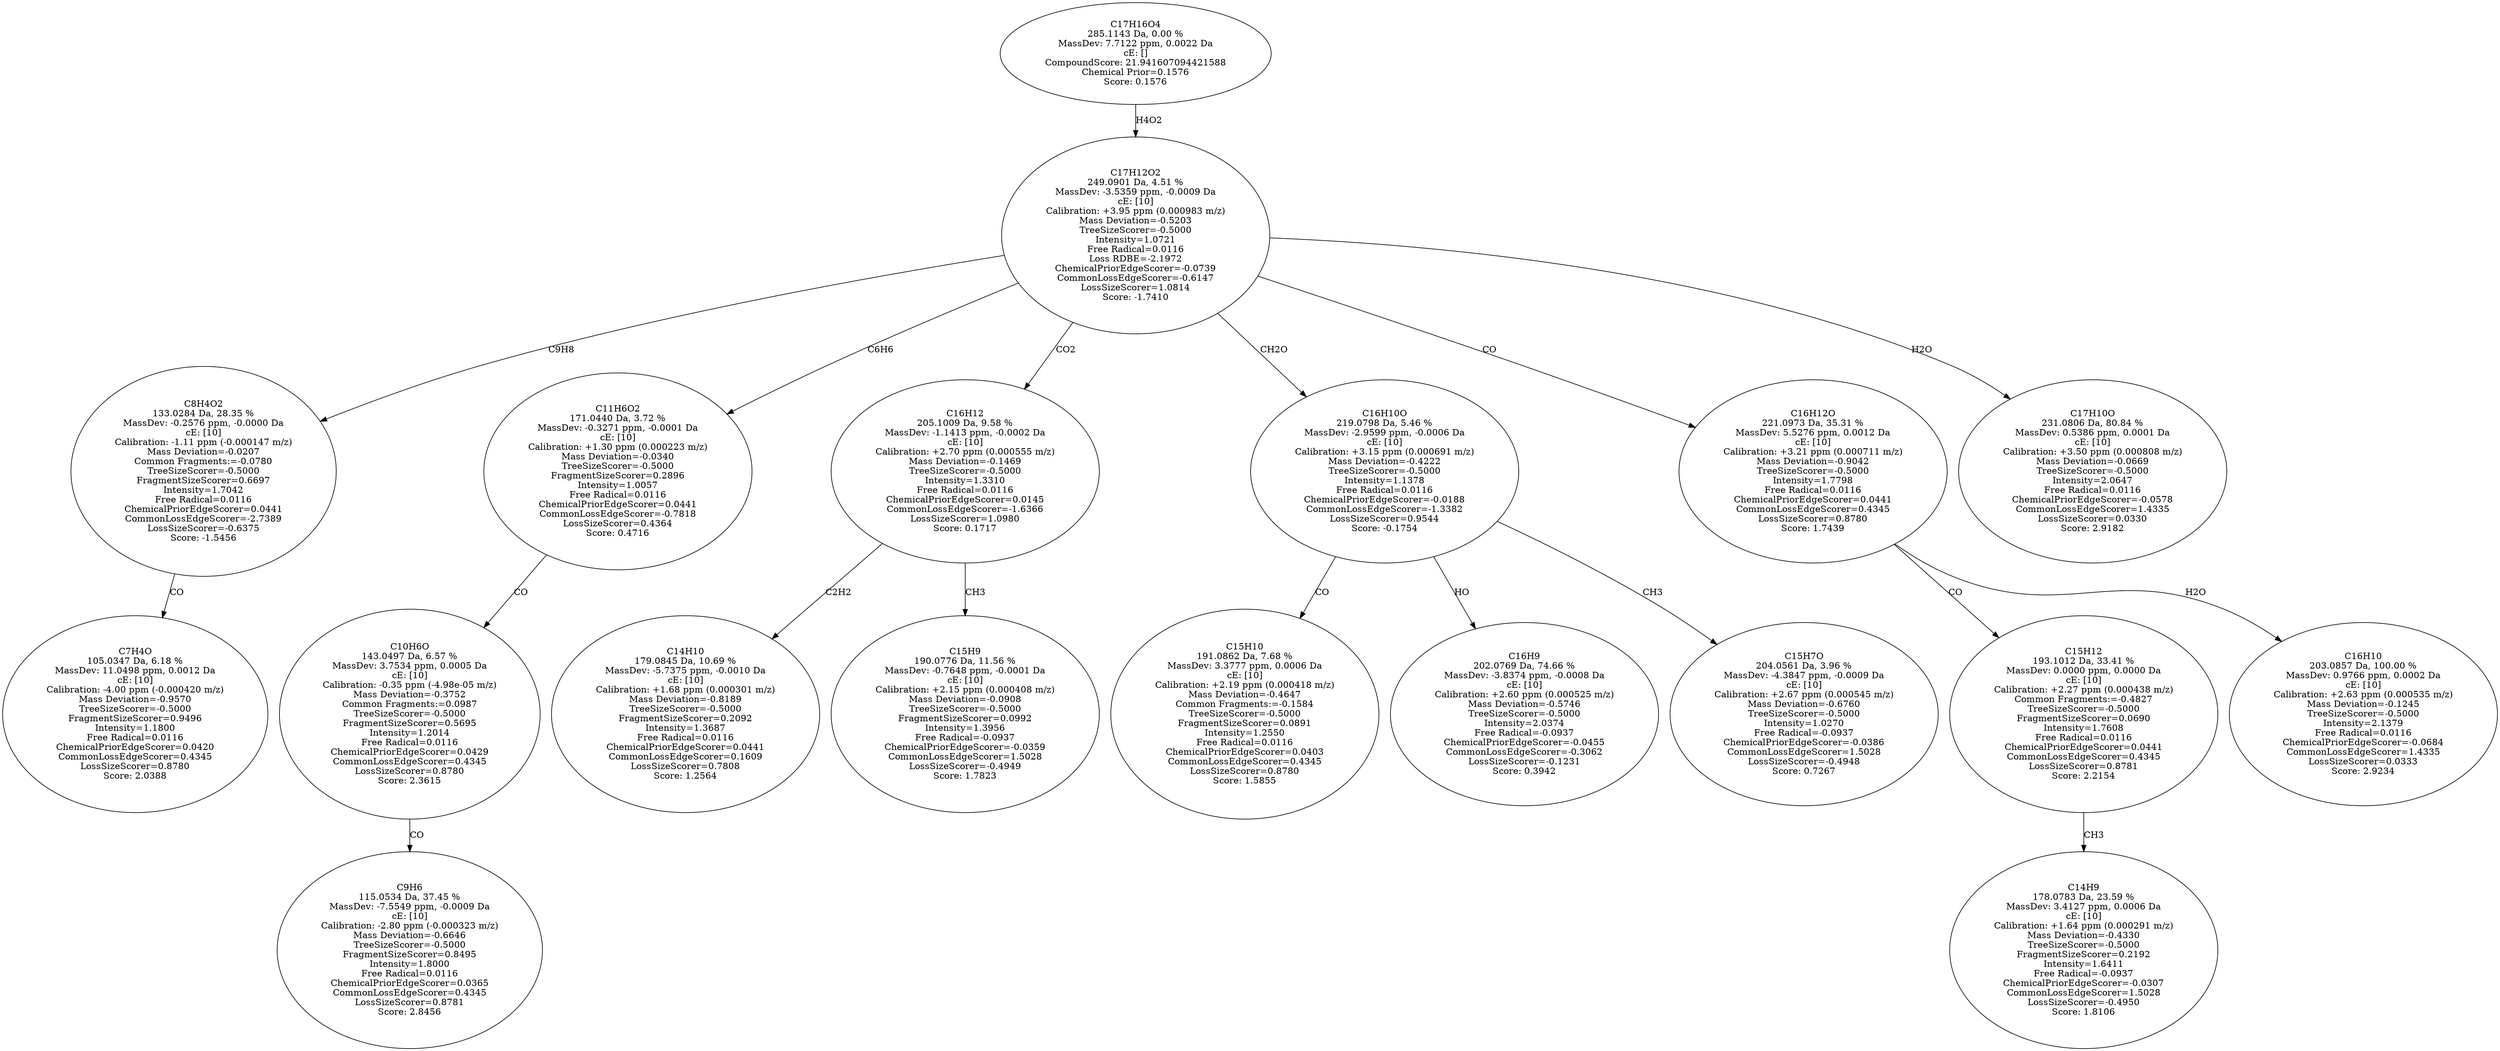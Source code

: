 strict digraph {
v1 [label="C7H4O\n105.0347 Da, 6.18 %\nMassDev: 11.0498 ppm, 0.0012 Da\ncE: [10]\nCalibration: -4.00 ppm (-0.000420 m/z)\nMass Deviation=-0.9570\nTreeSizeScorer=-0.5000\nFragmentSizeScorer=0.9496\nIntensity=1.1800\nFree Radical=0.0116\nChemicalPriorEdgeScorer=0.0420\nCommonLossEdgeScorer=0.4345\nLossSizeScorer=0.8780\nScore: 2.0388"];
v2 [label="C8H4O2\n133.0284 Da, 28.35 %\nMassDev: -0.2576 ppm, -0.0000 Da\ncE: [10]\nCalibration: -1.11 ppm (-0.000147 m/z)\nMass Deviation=-0.0207\nCommon Fragments:=-0.0780\nTreeSizeScorer=-0.5000\nFragmentSizeScorer=0.6697\nIntensity=1.7042\nFree Radical=0.0116\nChemicalPriorEdgeScorer=0.0441\nCommonLossEdgeScorer=-2.7389\nLossSizeScorer=-0.6375\nScore: -1.5456"];
v3 [label="C9H6\n115.0534 Da, 37.45 %\nMassDev: -7.5549 ppm, -0.0009 Da\ncE: [10]\nCalibration: -2.80 ppm (-0.000323 m/z)\nMass Deviation=-0.6646\nTreeSizeScorer=-0.5000\nFragmentSizeScorer=0.8495\nIntensity=1.8000\nFree Radical=0.0116\nChemicalPriorEdgeScorer=0.0365\nCommonLossEdgeScorer=0.4345\nLossSizeScorer=0.8781\nScore: 2.8456"];
v4 [label="C10H6O\n143.0497 Da, 6.57 %\nMassDev: 3.7534 ppm, 0.0005 Da\ncE: [10]\nCalibration: -0.35 ppm (-4.98e-05 m/z)\nMass Deviation=-0.3752\nCommon Fragments:=0.0987\nTreeSizeScorer=-0.5000\nFragmentSizeScorer=0.5695\nIntensity=1.2014\nFree Radical=0.0116\nChemicalPriorEdgeScorer=0.0429\nCommonLossEdgeScorer=0.4345\nLossSizeScorer=0.8780\nScore: 2.3615"];
v5 [label="C11H6O2\n171.0440 Da, 3.72 %\nMassDev: -0.3271 ppm, -0.0001 Da\ncE: [10]\nCalibration: +1.30 ppm (0.000223 m/z)\nMass Deviation=-0.0340\nTreeSizeScorer=-0.5000\nFragmentSizeScorer=0.2896\nIntensity=1.0057\nFree Radical=0.0116\nChemicalPriorEdgeScorer=0.0441\nCommonLossEdgeScorer=-0.7818\nLossSizeScorer=0.4364\nScore: 0.4716"];
v6 [label="C14H10\n179.0845 Da, 10.69 %\nMassDev: -5.7375 ppm, -0.0010 Da\ncE: [10]\nCalibration: +1.68 ppm (0.000301 m/z)\nMass Deviation=-0.8189\nTreeSizeScorer=-0.5000\nFragmentSizeScorer=0.2092\nIntensity=1.3687\nFree Radical=0.0116\nChemicalPriorEdgeScorer=0.0441\nCommonLossEdgeScorer=0.1609\nLossSizeScorer=0.7808\nScore: 1.2564"];
v7 [label="C15H9\n190.0776 Da, 11.56 %\nMassDev: -0.7648 ppm, -0.0001 Da\ncE: [10]\nCalibration: +2.15 ppm (0.000408 m/z)\nMass Deviation=-0.0908\nTreeSizeScorer=-0.5000\nFragmentSizeScorer=0.0992\nIntensity=1.3956\nFree Radical=-0.0937\nChemicalPriorEdgeScorer=-0.0359\nCommonLossEdgeScorer=1.5028\nLossSizeScorer=-0.4949\nScore: 1.7823"];
v8 [label="C16H12\n205.1009 Da, 9.58 %\nMassDev: -1.1413 ppm, -0.0002 Da\ncE: [10]\nCalibration: +2.70 ppm (0.000555 m/z)\nMass Deviation=-0.1469\nTreeSizeScorer=-0.5000\nIntensity=1.3310\nFree Radical=0.0116\nChemicalPriorEdgeScorer=0.0145\nCommonLossEdgeScorer=-1.6366\nLossSizeScorer=1.0980\nScore: 0.1717"];
v9 [label="C15H10\n191.0862 Da, 7.68 %\nMassDev: 3.3777 ppm, 0.0006 Da\ncE: [10]\nCalibration: +2.19 ppm (0.000418 m/z)\nMass Deviation=-0.4647\nCommon Fragments:=-0.1584\nTreeSizeScorer=-0.5000\nFragmentSizeScorer=0.0891\nIntensity=1.2550\nFree Radical=0.0116\nChemicalPriorEdgeScorer=0.0403\nCommonLossEdgeScorer=0.4345\nLossSizeScorer=0.8780\nScore: 1.5855"];
v10 [label="C16H9\n202.0769 Da, 74.66 %\nMassDev: -3.8374 ppm, -0.0008 Da\ncE: [10]\nCalibration: +2.60 ppm (0.000525 m/z)\nMass Deviation=-0.5746\nTreeSizeScorer=-0.5000\nIntensity=2.0374\nFree Radical=-0.0937\nChemicalPriorEdgeScorer=-0.0455\nCommonLossEdgeScorer=-0.3062\nLossSizeScorer=-0.1231\nScore: 0.3942"];
v11 [label="C15H7O\n204.0561 Da, 3.96 %\nMassDev: -4.3847 ppm, -0.0009 Da\ncE: [10]\nCalibration: +2.67 ppm (0.000545 m/z)\nMass Deviation=-0.6760\nTreeSizeScorer=-0.5000\nIntensity=1.0270\nFree Radical=-0.0937\nChemicalPriorEdgeScorer=-0.0386\nCommonLossEdgeScorer=1.5028\nLossSizeScorer=-0.4948\nScore: 0.7267"];
v12 [label="C16H10O\n219.0798 Da, 5.46 %\nMassDev: -2.9599 ppm, -0.0006 Da\ncE: [10]\nCalibration: +3.15 ppm (0.000691 m/z)\nMass Deviation=-0.4222\nTreeSizeScorer=-0.5000\nIntensity=1.1378\nFree Radical=0.0116\nChemicalPriorEdgeScorer=-0.0188\nCommonLossEdgeScorer=-1.3382\nLossSizeScorer=0.9544\nScore: -0.1754"];
v13 [label="C14H9\n178.0783 Da, 23.59 %\nMassDev: 3.4127 ppm, 0.0006 Da\ncE: [10]\nCalibration: +1.64 ppm (0.000291 m/z)\nMass Deviation=-0.4330\nTreeSizeScorer=-0.5000\nFragmentSizeScorer=0.2192\nIntensity=1.6411\nFree Radical=-0.0937\nChemicalPriorEdgeScorer=-0.0307\nCommonLossEdgeScorer=1.5028\nLossSizeScorer=-0.4950\nScore: 1.8106"];
v14 [label="C15H12\n193.1012 Da, 33.41 %\nMassDev: 0.0000 ppm, 0.0000 Da\ncE: [10]\nCalibration: +2.27 ppm (0.000438 m/z)\nCommon Fragments:=-0.4827\nTreeSizeScorer=-0.5000\nFragmentSizeScorer=0.0690\nIntensity=1.7608\nFree Radical=0.0116\nChemicalPriorEdgeScorer=0.0441\nCommonLossEdgeScorer=0.4345\nLossSizeScorer=0.8781\nScore: 2.2154"];
v15 [label="C16H10\n203.0857 Da, 100.00 %\nMassDev: 0.9766 ppm, 0.0002 Da\ncE: [10]\nCalibration: +2.63 ppm (0.000535 m/z)\nMass Deviation=-0.1245\nTreeSizeScorer=-0.5000\nIntensity=2.1379\nFree Radical=0.0116\nChemicalPriorEdgeScorer=-0.0684\nCommonLossEdgeScorer=1.4335\nLossSizeScorer=0.0333\nScore: 2.9234"];
v16 [label="C16H12O\n221.0973 Da, 35.31 %\nMassDev: 5.5276 ppm, 0.0012 Da\ncE: [10]\nCalibration: +3.21 ppm (0.000711 m/z)\nMass Deviation=-0.9042\nTreeSizeScorer=-0.5000\nIntensity=1.7798\nFree Radical=0.0116\nChemicalPriorEdgeScorer=0.0441\nCommonLossEdgeScorer=0.4345\nLossSizeScorer=0.8780\nScore: 1.7439"];
v17 [label="C17H10O\n231.0806 Da, 80.84 %\nMassDev: 0.5386 ppm, 0.0001 Da\ncE: [10]\nCalibration: +3.50 ppm (0.000808 m/z)\nMass Deviation=-0.0669\nTreeSizeScorer=-0.5000\nIntensity=2.0647\nFree Radical=0.0116\nChemicalPriorEdgeScorer=-0.0578\nCommonLossEdgeScorer=1.4335\nLossSizeScorer=0.0330\nScore: 2.9182"];
v18 [label="C17H12O2\n249.0901 Da, 4.51 %\nMassDev: -3.5359 ppm, -0.0009 Da\ncE: [10]\nCalibration: +3.95 ppm (0.000983 m/z)\nMass Deviation=-0.5203\nTreeSizeScorer=-0.5000\nIntensity=1.0721\nFree Radical=0.0116\nLoss RDBE=-2.1972\nChemicalPriorEdgeScorer=-0.0739\nCommonLossEdgeScorer=-0.6147\nLossSizeScorer=1.0814\nScore: -1.7410"];
v19 [label="C17H16O4\n285.1143 Da, 0.00 %\nMassDev: 7.7122 ppm, 0.0022 Da\ncE: []\nCompoundScore: 21.941607094421588\nChemical Prior=0.1576\nScore: 0.1576"];
v2 -> v1 [label="CO"];
v18 -> v2 [label="C9H8"];
v4 -> v3 [label="CO"];
v5 -> v4 [label="CO"];
v18 -> v5 [label="C6H6"];
v8 -> v6 [label="C2H2"];
v8 -> v7 [label="CH3"];
v18 -> v8 [label="CO2"];
v12 -> v9 [label="CO"];
v12 -> v10 [label="HO"];
v12 -> v11 [label="CH3"];
v18 -> v12 [label="CH2O"];
v14 -> v13 [label="CH3"];
v16 -> v14 [label="CO"];
v16 -> v15 [label="H2O"];
v18 -> v16 [label="CO"];
v18 -> v17 [label="H2O"];
v19 -> v18 [label="H4O2"];
}